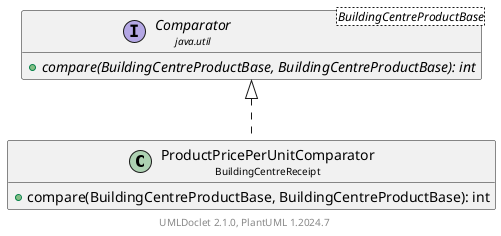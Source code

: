 @startuml
    set namespaceSeparator none
    hide empty fields
    hide empty methods

    class "<size:14>ProductPricePerUnitComparator\n<size:10>BuildingCentreReceipt" as BuildingCentreReceipt.ProductPricePerUnitComparator [[ProductPricePerUnitComparator.html]] {
        +compare(BuildingCentreProductBase, BuildingCentreProductBase): int
    }

    interface "<size:14>Comparator\n<size:10>java.util" as java.util.Comparator<BuildingCentreProductBase> {
        {abstract} +compare(BuildingCentreProductBase, BuildingCentreProductBase): int
    }

    java.util.Comparator <|.. BuildingCentreReceipt.ProductPricePerUnitComparator

    center footer UMLDoclet 2.1.0, PlantUML %version()
@enduml
